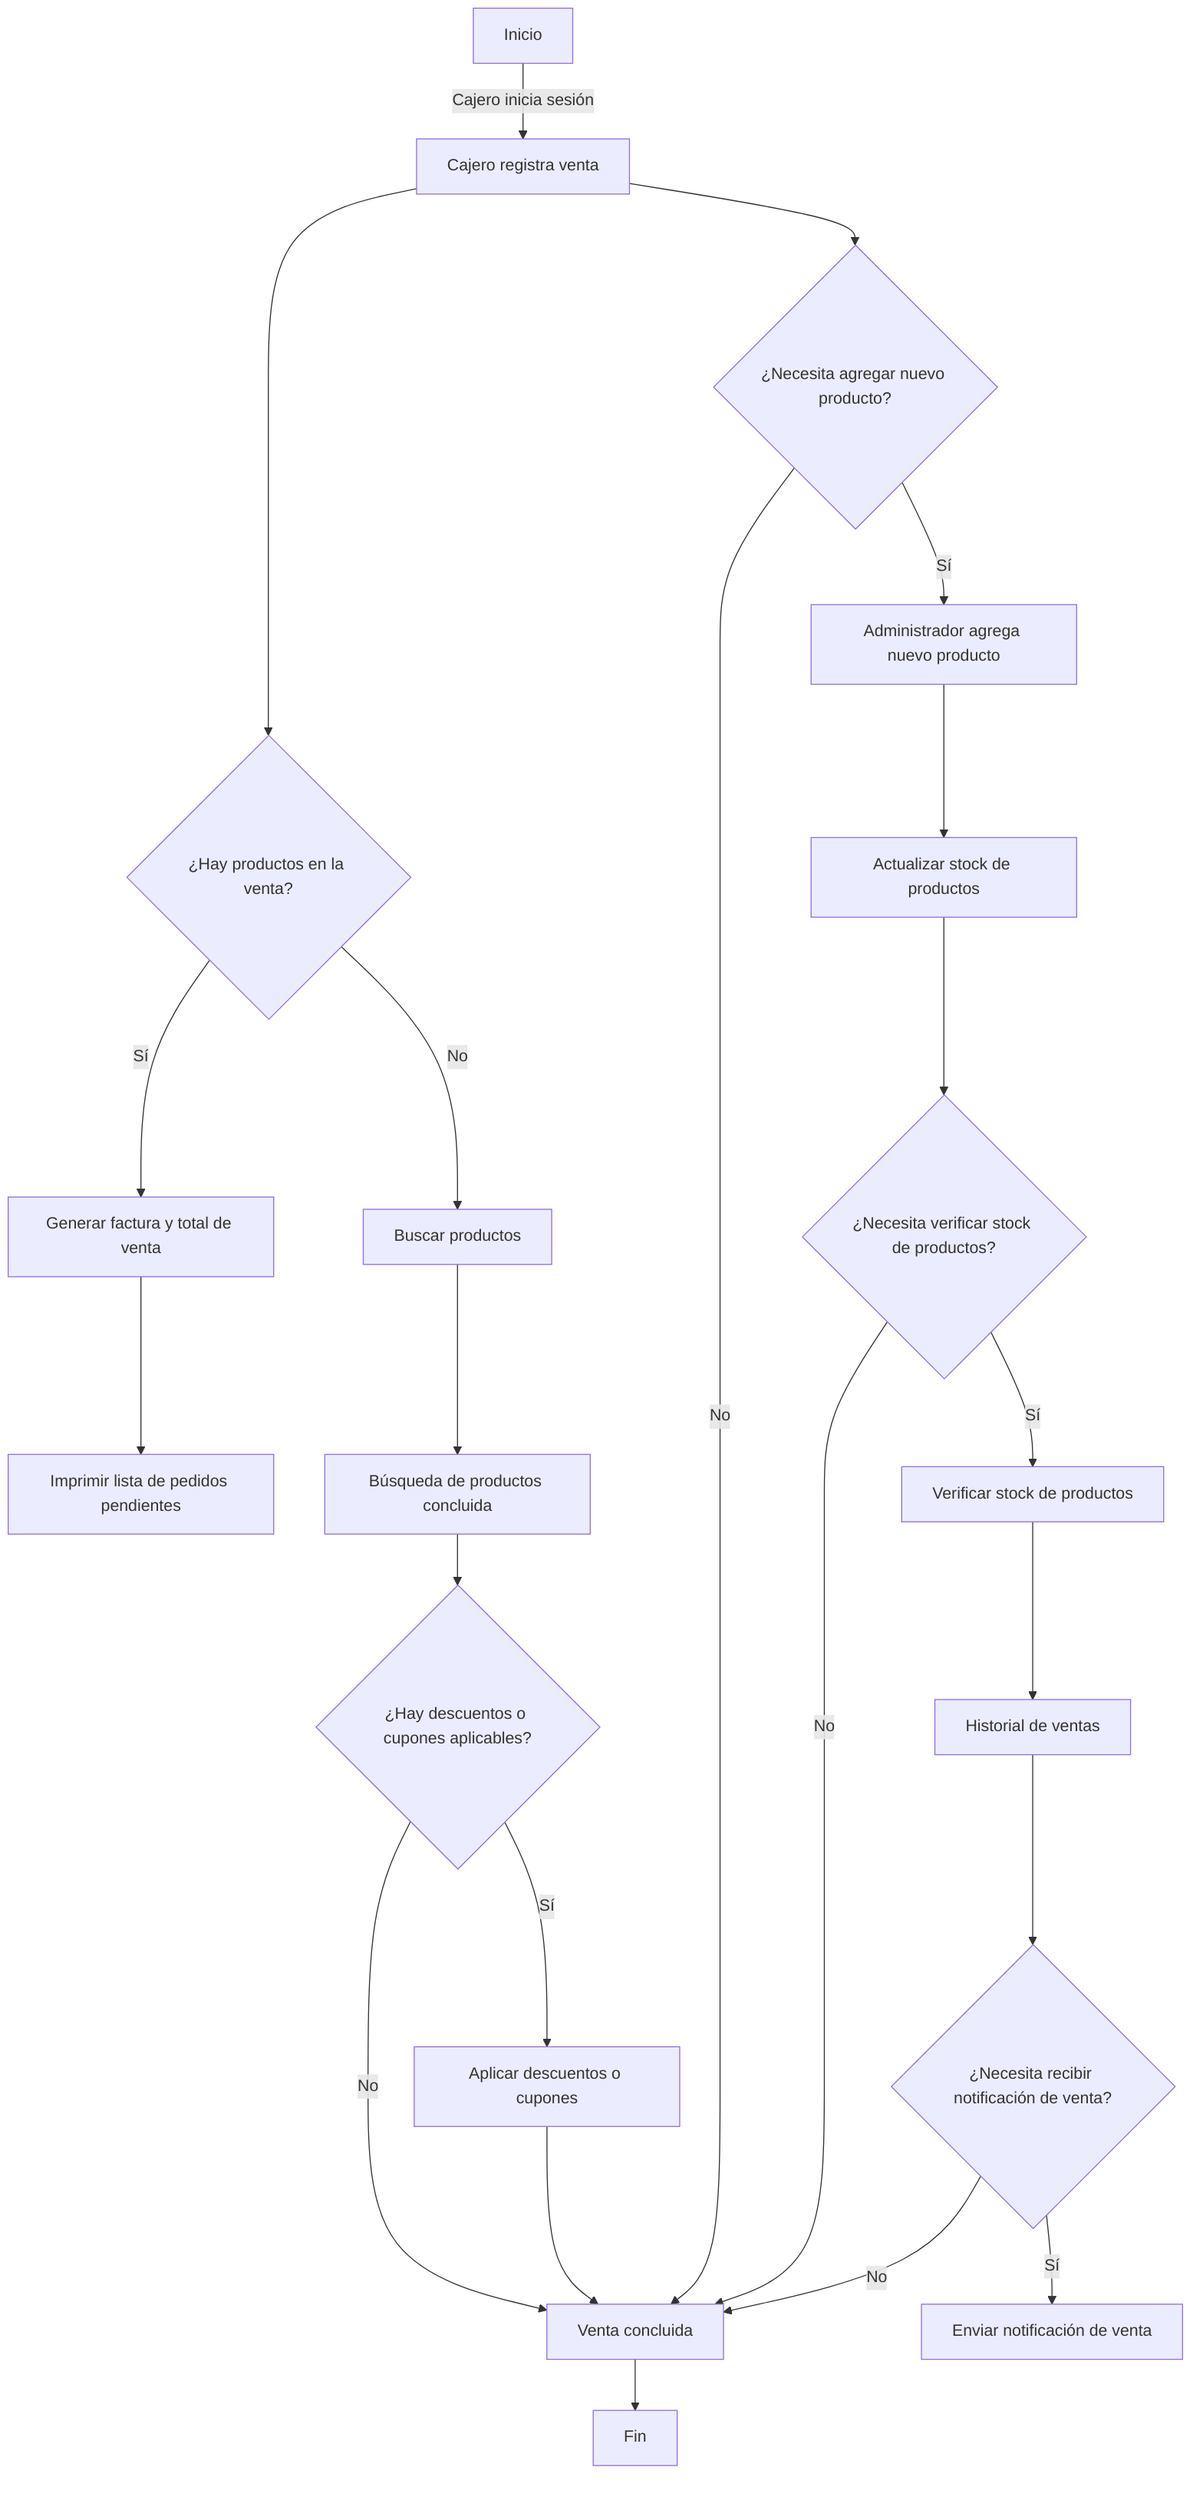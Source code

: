flowchart TD
    A[Inicio] -->|Cajero inicia sesión| B[Cajero registra venta]
    B --> C{¿Hay productos en la venta?}
    C -->|Sí| D[Generar factura y total de venta]
    C -->|No| E[Buscar productos]
    D --> F[Imprimir lista de pedidos pendientes]
    E --> G[Búsqueda de productos concluida]
    G --> H{¿Hay descuentos o cupones aplicables?}
    H -->|Sí| I[Aplicar descuentos o cupones]
    H -->|No| J[Venta concluida]
    I --> J
    B --> K{¿Necesita agregar nuevo producto?}
    K -->|Sí| L[Administrador agrega nuevo producto]
    K -->|No| J
    L --> M[Actualizar stock de productos]
    M --> N{¿Necesita verificar stock de productos?}
    N -->|Sí| O[Verificar stock de productos]
    N -->|No| J
    O --> P[Historial de ventas]
    P --> Q{¿Necesita recibir notificación de venta?}
    Q -->|Sí| R[Enviar notificación de venta]
    Q -->|No| J
    J --> S[Fin]
